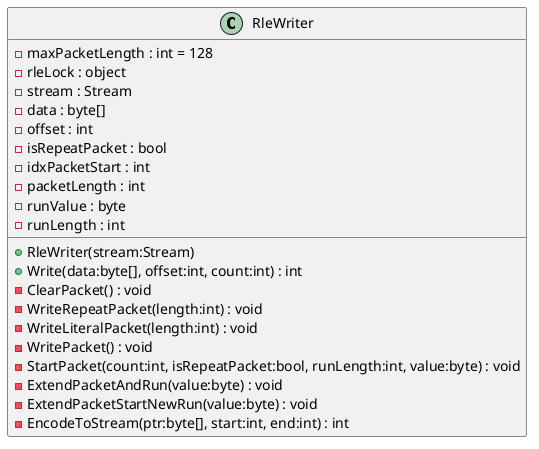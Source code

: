 @startuml
class RleWriter {
    - maxPacketLength : int = 128
    - rleLock : object
    - stream : Stream
    - data : byte[]
    - offset : int
    - isRepeatPacket : bool
    - idxPacketStart : int
    - packetLength : int
    - runValue : byte
    - runLength : int
    + RleWriter(stream:Stream)
    + Write(data:byte[], offset:int, count:int) : int
    - ClearPacket() : void
    - WriteRepeatPacket(length:int) : void
    - WriteLiteralPacket(length:int) : void
    - WritePacket() : void
    - StartPacket(count:int, isRepeatPacket:bool, runLength:int, value:byte) : void
    - ExtendPacketAndRun(value:byte) : void
    - ExtendPacketStartNewRun(value:byte) : void
    - EncodeToStream(ptr:byte[], start:int, end:int) : int
}
@enduml

